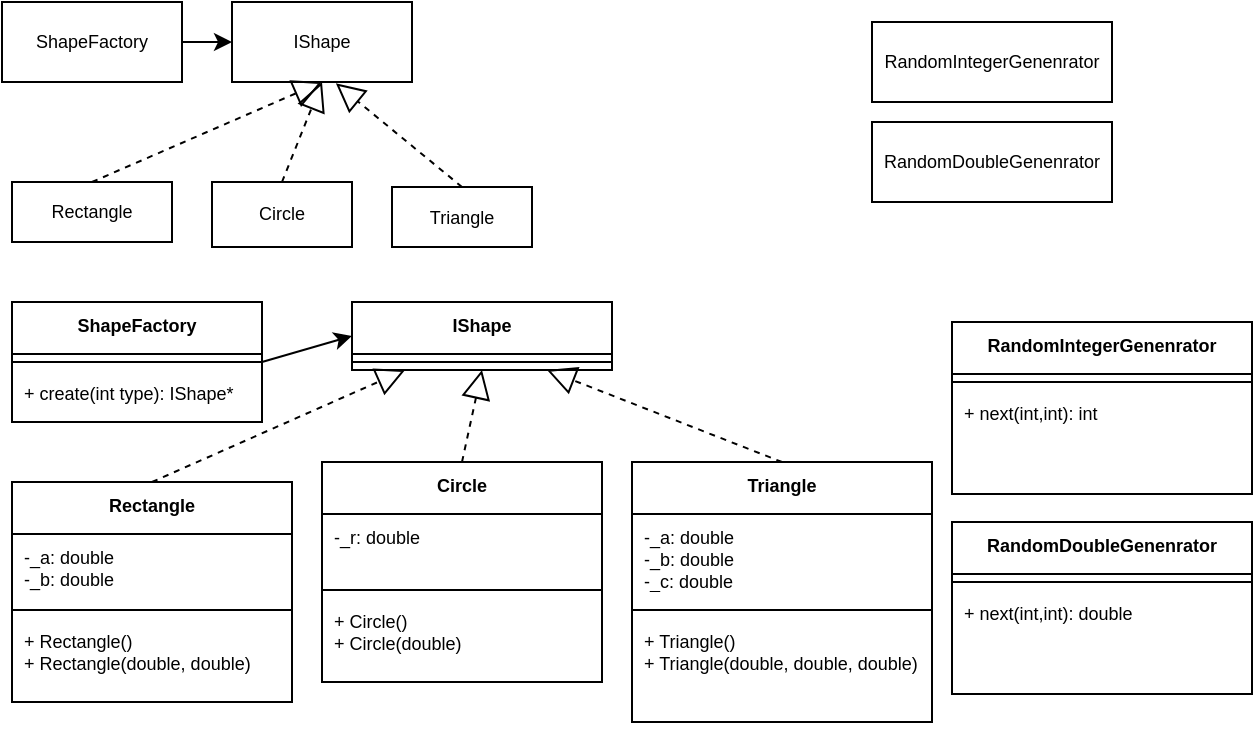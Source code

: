 <mxfile version="24.4.4" type="device">
  <diagram name="Trang-1" id="4vlvKwi82Ou7oRTnKCyy">
    <mxGraphModel dx="1050" dy="557" grid="1" gridSize="10" guides="1" tooltips="1" connect="1" arrows="1" fold="1" page="1" pageScale="1" pageWidth="850" pageHeight="1100" math="0" shadow="0">
      <root>
        <mxCell id="0" />
        <mxCell id="1" parent="0" />
        <mxCell id="6a332XUQ1_-ckGSK8rPv-6" value="IShape" style="rounded=0;whiteSpace=wrap;html=1;fontSize=9;" parent="1" vertex="1">
          <mxGeometry x="120" y="10" width="90" height="40" as="geometry" />
        </mxCell>
        <mxCell id="6a332XUQ1_-ckGSK8rPv-7" value="Rectangle" style="rounded=0;whiteSpace=wrap;html=1;fontSize=9;" parent="1" vertex="1">
          <mxGeometry x="10" y="100" width="80" height="30" as="geometry" />
        </mxCell>
        <mxCell id="6a332XUQ1_-ckGSK8rPv-8" value="Circle" style="rounded=0;whiteSpace=wrap;html=1;fontSize=9;" parent="1" vertex="1">
          <mxGeometry x="110" y="100" width="70" height="32.5" as="geometry" />
        </mxCell>
        <mxCell id="6a332XUQ1_-ckGSK8rPv-9" value="Triangle" style="rounded=0;whiteSpace=wrap;html=1;fontSize=9;" parent="1" vertex="1">
          <mxGeometry x="200" y="102.5" width="70" height="30" as="geometry" />
        </mxCell>
        <mxCell id="6a332XUQ1_-ckGSK8rPv-12" value="" style="endArrow=block;dashed=1;endFill=0;endSize=12;html=1;rounded=0;exitX=0.5;exitY=0;exitDx=0;exitDy=0;entryX=0.5;entryY=1;entryDx=0;entryDy=0;fontSize=9;" parent="1" source="6a332XUQ1_-ckGSK8rPv-7" target="6a332XUQ1_-ckGSK8rPv-6" edge="1">
          <mxGeometry width="160" relative="1" as="geometry">
            <mxPoint x="120" y="120" as="sourcePoint" />
            <mxPoint x="270" y="110" as="targetPoint" />
          </mxGeometry>
        </mxCell>
        <mxCell id="6a332XUQ1_-ckGSK8rPv-13" value="" style="endArrow=block;dashed=1;endFill=0;endSize=12;html=1;rounded=0;exitX=0.5;exitY=0;exitDx=0;exitDy=0;entryX=0.5;entryY=1;entryDx=0;entryDy=0;fontSize=9;" parent="1" source="6a332XUQ1_-ckGSK8rPv-8" target="6a332XUQ1_-ckGSK8rPv-6" edge="1">
          <mxGeometry width="160" relative="1" as="geometry">
            <mxPoint x="100" y="230" as="sourcePoint" />
            <mxPoint x="290" y="110" as="targetPoint" />
          </mxGeometry>
        </mxCell>
        <mxCell id="6a332XUQ1_-ckGSK8rPv-14" value="" style="endArrow=block;dashed=1;endFill=0;endSize=12;html=1;rounded=0;exitX=0.5;exitY=0;exitDx=0;exitDy=0;entryX=0.577;entryY=1.017;entryDx=0;entryDy=0;entryPerimeter=0;fontSize=9;" parent="1" source="6a332XUQ1_-ckGSK8rPv-9" target="6a332XUQ1_-ckGSK8rPv-6" edge="1">
          <mxGeometry width="160" relative="1" as="geometry">
            <mxPoint x="510" y="230" as="sourcePoint" />
            <mxPoint x="700" y="120" as="targetPoint" />
          </mxGeometry>
        </mxCell>
        <mxCell id="6a332XUQ1_-ckGSK8rPv-15" value="IShape" style="swimlane;fontStyle=1;align=center;verticalAlign=top;childLayout=stackLayout;horizontal=1;startSize=26;horizontalStack=0;resizeParent=1;resizeParentMax=0;resizeLast=0;collapsible=1;marginBottom=0;whiteSpace=wrap;html=1;fontSize=9;" parent="1" vertex="1">
          <mxGeometry x="180" y="160" width="130" height="34" as="geometry" />
        </mxCell>
        <mxCell id="6a332XUQ1_-ckGSK8rPv-17" value="" style="line;strokeWidth=1;fillColor=none;align=left;verticalAlign=middle;spacingTop=-1;spacingLeft=3;spacingRight=3;rotatable=0;labelPosition=right;points=[];portConstraint=eastwest;strokeColor=inherit;fontSize=9;" parent="6a332XUQ1_-ckGSK8rPv-15" vertex="1">
          <mxGeometry y="26" width="130" height="8" as="geometry" />
        </mxCell>
        <mxCell id="6a332XUQ1_-ckGSK8rPv-22" value="Rectangle" style="swimlane;fontStyle=1;align=center;verticalAlign=top;childLayout=stackLayout;horizontal=1;startSize=26;horizontalStack=0;resizeParent=1;resizeParentMax=0;resizeLast=0;collapsible=1;marginBottom=0;whiteSpace=wrap;html=1;fontSize=9;" parent="1" vertex="1">
          <mxGeometry x="10" y="250" width="140" height="110" as="geometry" />
        </mxCell>
        <mxCell id="6a332XUQ1_-ckGSK8rPv-23" value="-_a: double&lt;div style=&quot;font-size: 9px;&quot;&gt;-_b: double&lt;/div&gt;" style="text;strokeColor=none;fillColor=none;align=left;verticalAlign=top;spacingLeft=4;spacingRight=4;overflow=hidden;rotatable=0;points=[[0,0.5],[1,0.5]];portConstraint=eastwest;whiteSpace=wrap;html=1;fontSize=9;" parent="6a332XUQ1_-ckGSK8rPv-22" vertex="1">
          <mxGeometry y="26" width="140" height="34" as="geometry" />
        </mxCell>
        <mxCell id="6a332XUQ1_-ckGSK8rPv-24" value="" style="line;strokeWidth=1;fillColor=none;align=left;verticalAlign=middle;spacingTop=-1;spacingLeft=3;spacingRight=3;rotatable=0;labelPosition=right;points=[];portConstraint=eastwest;strokeColor=inherit;fontSize=9;" parent="6a332XUQ1_-ckGSK8rPv-22" vertex="1">
          <mxGeometry y="60" width="140" height="8" as="geometry" />
        </mxCell>
        <mxCell id="6a332XUQ1_-ckGSK8rPv-25" value="+ Rectangle()&lt;div style=&quot;font-size: 9px;&quot;&gt;+ Rectangle(double, double)&lt;/div&gt;" style="text;strokeColor=none;fillColor=none;align=left;verticalAlign=top;spacingLeft=4;spacingRight=4;overflow=hidden;rotatable=0;points=[[0,0.5],[1,0.5]];portConstraint=eastwest;whiteSpace=wrap;html=1;fontSize=9;" parent="6a332XUQ1_-ckGSK8rPv-22" vertex="1">
          <mxGeometry y="68" width="140" height="42" as="geometry" />
        </mxCell>
        <mxCell id="6a332XUQ1_-ckGSK8rPv-26" value="Circle" style="swimlane;fontStyle=1;align=center;verticalAlign=top;childLayout=stackLayout;horizontal=1;startSize=26;horizontalStack=0;resizeParent=1;resizeParentMax=0;resizeLast=0;collapsible=1;marginBottom=0;whiteSpace=wrap;html=1;fontSize=9;" parent="1" vertex="1">
          <mxGeometry x="165" y="240" width="140" height="110" as="geometry" />
        </mxCell>
        <mxCell id="6a332XUQ1_-ckGSK8rPv-27" value="-_r: double" style="text;strokeColor=none;fillColor=none;align=left;verticalAlign=top;spacingLeft=4;spacingRight=4;overflow=hidden;rotatable=0;points=[[0,0.5],[1,0.5]];portConstraint=eastwest;whiteSpace=wrap;html=1;fontSize=9;" parent="6a332XUQ1_-ckGSK8rPv-26" vertex="1">
          <mxGeometry y="26" width="140" height="34" as="geometry" />
        </mxCell>
        <mxCell id="6a332XUQ1_-ckGSK8rPv-28" value="" style="line;strokeWidth=1;fillColor=none;align=left;verticalAlign=middle;spacingTop=-1;spacingLeft=3;spacingRight=3;rotatable=0;labelPosition=right;points=[];portConstraint=eastwest;strokeColor=inherit;fontSize=9;" parent="6a332XUQ1_-ckGSK8rPv-26" vertex="1">
          <mxGeometry y="60" width="140" height="8" as="geometry" />
        </mxCell>
        <mxCell id="6a332XUQ1_-ckGSK8rPv-29" value="+ Circle()&lt;div style=&quot;font-size: 9px;&quot;&gt;+ Circle(double)&lt;/div&gt;" style="text;strokeColor=none;fillColor=none;align=left;verticalAlign=top;spacingLeft=4;spacingRight=4;overflow=hidden;rotatable=0;points=[[0,0.5],[1,0.5]];portConstraint=eastwest;whiteSpace=wrap;html=1;fontSize=9;" parent="6a332XUQ1_-ckGSK8rPv-26" vertex="1">
          <mxGeometry y="68" width="140" height="42" as="geometry" />
        </mxCell>
        <mxCell id="6a332XUQ1_-ckGSK8rPv-30" value="Triangle" style="swimlane;fontStyle=1;align=center;verticalAlign=top;childLayout=stackLayout;horizontal=1;startSize=26;horizontalStack=0;resizeParent=1;resizeParentMax=0;resizeLast=0;collapsible=1;marginBottom=0;whiteSpace=wrap;html=1;fontSize=9;" parent="1" vertex="1">
          <mxGeometry x="320" y="240" width="150" height="130" as="geometry" />
        </mxCell>
        <mxCell id="6a332XUQ1_-ckGSK8rPv-31" value="-_a: double&lt;div style=&quot;font-size: 9px;&quot;&gt;-_b: double&lt;/div&gt;&lt;div style=&quot;font-size: 9px;&quot;&gt;-_c: double&lt;/div&gt;" style="text;strokeColor=none;fillColor=none;align=left;verticalAlign=top;spacingLeft=4;spacingRight=4;overflow=hidden;rotatable=0;points=[[0,0.5],[1,0.5]];portConstraint=eastwest;whiteSpace=wrap;html=1;fontSize=9;" parent="6a332XUQ1_-ckGSK8rPv-30" vertex="1">
          <mxGeometry y="26" width="150" height="44" as="geometry" />
        </mxCell>
        <mxCell id="6a332XUQ1_-ckGSK8rPv-32" value="" style="line;strokeWidth=1;fillColor=none;align=left;verticalAlign=middle;spacingTop=-1;spacingLeft=3;spacingRight=3;rotatable=0;labelPosition=right;points=[];portConstraint=eastwest;strokeColor=inherit;fontSize=9;" parent="6a332XUQ1_-ckGSK8rPv-30" vertex="1">
          <mxGeometry y="70" width="150" height="8" as="geometry" />
        </mxCell>
        <mxCell id="6a332XUQ1_-ckGSK8rPv-33" value="+ Triangle()&lt;div style=&quot;font-size: 9px;&quot;&gt;+ Triangle(double, double, double)&lt;/div&gt;" style="text;strokeColor=none;fillColor=none;align=left;verticalAlign=top;spacingLeft=4;spacingRight=4;overflow=hidden;rotatable=0;points=[[0,0.5],[1,0.5]];portConstraint=eastwest;whiteSpace=wrap;html=1;fontSize=9;" parent="6a332XUQ1_-ckGSK8rPv-30" vertex="1">
          <mxGeometry y="78" width="150" height="52" as="geometry" />
        </mxCell>
        <mxCell id="6a332XUQ1_-ckGSK8rPv-34" value="" style="endArrow=block;dashed=1;endFill=0;endSize=12;html=1;rounded=0;exitX=0.5;exitY=0;exitDx=0;exitDy=0;entryX=0.75;entryY=1;entryDx=0;entryDy=0;fontSize=9;" parent="1" source="6a332XUQ1_-ckGSK8rPv-30" target="6a332XUQ1_-ckGSK8rPv-15" edge="1">
          <mxGeometry width="160" relative="1" as="geometry">
            <mxPoint x="561" y="389" as="sourcePoint" />
            <mxPoint x="370" y="320" as="targetPoint" />
          </mxGeometry>
        </mxCell>
        <mxCell id="6a332XUQ1_-ckGSK8rPv-35" value="" style="endArrow=block;dashed=1;endFill=0;endSize=12;html=1;rounded=0;exitX=0.5;exitY=0;exitDx=0;exitDy=0;entryX=0.5;entryY=1;entryDx=0;entryDy=0;fontSize=9;" parent="1" source="6a332XUQ1_-ckGSK8rPv-26" target="6a332XUQ1_-ckGSK8rPv-15" edge="1">
          <mxGeometry width="160" relative="1" as="geometry">
            <mxPoint x="250" y="339" as="sourcePoint" />
            <mxPoint x="59" y="270" as="targetPoint" />
          </mxGeometry>
        </mxCell>
        <mxCell id="6a332XUQ1_-ckGSK8rPv-36" value="" style="endArrow=block;dashed=1;endFill=0;endSize=12;html=1;rounded=0;exitX=0.5;exitY=0;exitDx=0;exitDy=0;fontSize=9;" parent="1" source="6a332XUQ1_-ckGSK8rPv-22" target="6a332XUQ1_-ckGSK8rPv-15" edge="1">
          <mxGeometry width="160" relative="1" as="geometry">
            <mxPoint x="510" y="180" as="sourcePoint" />
            <mxPoint x="270" y="310" as="targetPoint" />
          </mxGeometry>
        </mxCell>
        <mxCell id="6a332XUQ1_-ckGSK8rPv-37" value="RandomIntegerGenenrator" style="rounded=0;whiteSpace=wrap;html=1;fontSize=9;" parent="1" vertex="1">
          <mxGeometry x="440" y="20" width="120" height="40" as="geometry" />
        </mxCell>
        <mxCell id="6a332XUQ1_-ckGSK8rPv-38" value="RandomDoubleGenenrator" style="rounded=0;whiteSpace=wrap;html=1;fontSize=9;" parent="1" vertex="1">
          <mxGeometry x="440" y="70" width="120" height="40" as="geometry" />
        </mxCell>
        <mxCell id="6a332XUQ1_-ckGSK8rPv-39" value="RandomIntegerGenenrator" style="swimlane;fontStyle=1;align=center;verticalAlign=top;childLayout=stackLayout;horizontal=1;startSize=26;horizontalStack=0;resizeParent=1;resizeParentMax=0;resizeLast=0;collapsible=1;marginBottom=0;whiteSpace=wrap;html=1;fontSize=9;" parent="1" vertex="1">
          <mxGeometry x="480" y="170" width="150" height="86" as="geometry" />
        </mxCell>
        <mxCell id="6a332XUQ1_-ckGSK8rPv-41" value="" style="line;strokeWidth=1;fillColor=none;align=left;verticalAlign=middle;spacingTop=-1;spacingLeft=3;spacingRight=3;rotatable=0;labelPosition=right;points=[];portConstraint=eastwest;strokeColor=inherit;fontSize=9;" parent="6a332XUQ1_-ckGSK8rPv-39" vertex="1">
          <mxGeometry y="26" width="150" height="8" as="geometry" />
        </mxCell>
        <mxCell id="6a332XUQ1_-ckGSK8rPv-42" value="+ next(int,int): int" style="text;strokeColor=none;fillColor=none;align=left;verticalAlign=top;spacingLeft=4;spacingRight=4;overflow=hidden;rotatable=0;points=[[0,0.5],[1,0.5]];portConstraint=eastwest;whiteSpace=wrap;html=1;fontSize=9;" parent="6a332XUQ1_-ckGSK8rPv-39" vertex="1">
          <mxGeometry y="34" width="150" height="52" as="geometry" />
        </mxCell>
        <mxCell id="6a332XUQ1_-ckGSK8rPv-44" value="RandomDoubleGenenrator" style="swimlane;fontStyle=1;align=center;verticalAlign=top;childLayout=stackLayout;horizontal=1;startSize=26;horizontalStack=0;resizeParent=1;resizeParentMax=0;resizeLast=0;collapsible=1;marginBottom=0;whiteSpace=wrap;html=1;fontSize=9;" parent="1" vertex="1">
          <mxGeometry x="480" y="270" width="150" height="86" as="geometry" />
        </mxCell>
        <mxCell id="6a332XUQ1_-ckGSK8rPv-45" value="" style="line;strokeWidth=1;fillColor=none;align=left;verticalAlign=middle;spacingTop=-1;spacingLeft=3;spacingRight=3;rotatable=0;labelPosition=right;points=[];portConstraint=eastwest;strokeColor=inherit;fontSize=9;" parent="6a332XUQ1_-ckGSK8rPv-44" vertex="1">
          <mxGeometry y="26" width="150" height="8" as="geometry" />
        </mxCell>
        <mxCell id="6a332XUQ1_-ckGSK8rPv-46" value="+ next(int,int): double" style="text;strokeColor=none;fillColor=none;align=left;verticalAlign=top;spacingLeft=4;spacingRight=4;overflow=hidden;rotatable=0;points=[[0,0.5],[1,0.5]];portConstraint=eastwest;whiteSpace=wrap;html=1;fontSize=9;" parent="6a332XUQ1_-ckGSK8rPv-44" vertex="1">
          <mxGeometry y="34" width="150" height="52" as="geometry" />
        </mxCell>
        <mxCell id="KYzNzlxYZ-msttR6h-OH-1" value="ShapeFactory" style="rounded=0;whiteSpace=wrap;html=1;fontSize=9;" vertex="1" parent="1">
          <mxGeometry x="5" y="10" width="90" height="40" as="geometry" />
        </mxCell>
        <mxCell id="KYzNzlxYZ-msttR6h-OH-4" value="" style="endArrow=classic;html=1;rounded=0;entryX=0;entryY=0.5;entryDx=0;entryDy=0;exitX=1;exitY=0.5;exitDx=0;exitDy=0;" edge="1" parent="1" source="KYzNzlxYZ-msttR6h-OH-8" target="6a332XUQ1_-ckGSK8rPv-15">
          <mxGeometry width="50" height="50" relative="1" as="geometry">
            <mxPoint x="115" y="159.5" as="sourcePoint" />
            <mxPoint x="160" y="130" as="targetPoint" />
          </mxGeometry>
        </mxCell>
        <mxCell id="KYzNzlxYZ-msttR6h-OH-6" value="" style="endArrow=classic;html=1;rounded=0;exitX=1;exitY=0.5;exitDx=0;exitDy=0;entryX=0;entryY=0.5;entryDx=0;entryDy=0;" edge="1" parent="1" source="KYzNzlxYZ-msttR6h-OH-1" target="6a332XUQ1_-ckGSK8rPv-6">
          <mxGeometry width="50" height="50" relative="1" as="geometry">
            <mxPoint x="65" y="29.5" as="sourcePoint" />
            <mxPoint x="120" y="30" as="targetPoint" />
          </mxGeometry>
        </mxCell>
        <mxCell id="KYzNzlxYZ-msttR6h-OH-8" value="ShapeFactory" style="swimlane;fontStyle=1;align=center;verticalAlign=top;childLayout=stackLayout;horizontal=1;startSize=26;horizontalStack=0;resizeParent=1;resizeParentMax=0;resizeLast=0;collapsible=1;marginBottom=0;whiteSpace=wrap;html=1;fontSize=9;" vertex="1" parent="1">
          <mxGeometry x="10" y="160" width="125" height="60" as="geometry" />
        </mxCell>
        <mxCell id="KYzNzlxYZ-msttR6h-OH-9" value="" style="line;strokeWidth=1;fillColor=none;align=left;verticalAlign=middle;spacingTop=-1;spacingLeft=3;spacingRight=3;rotatable=0;labelPosition=right;points=[];portConstraint=eastwest;strokeColor=inherit;fontSize=9;" vertex="1" parent="KYzNzlxYZ-msttR6h-OH-8">
          <mxGeometry y="26" width="125" height="8" as="geometry" />
        </mxCell>
        <mxCell id="KYzNzlxYZ-msttR6h-OH-10" value="+ create(int type): IShape*" style="text;strokeColor=none;fillColor=none;align=left;verticalAlign=top;spacingLeft=4;spacingRight=4;overflow=hidden;rotatable=0;points=[[0,0.5],[1,0.5]];portConstraint=eastwest;whiteSpace=wrap;html=1;fontSize=9;" vertex="1" parent="KYzNzlxYZ-msttR6h-OH-8">
          <mxGeometry y="34" width="125" height="26" as="geometry" />
        </mxCell>
      </root>
    </mxGraphModel>
  </diagram>
</mxfile>
